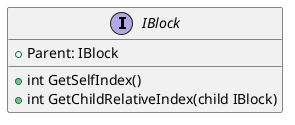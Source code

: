 @startuml

interface IBlock{
    + Parent: IBlock
    ' ルート起点のインデックス
    + int GetSelfIndex()
    ' 自分を起点としたインデックス
    + int GetChildRelativeIndex(child IBlock)
}


@enduml